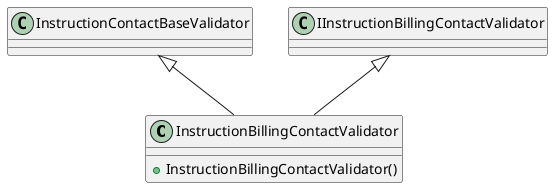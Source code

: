 @startuml
class InstructionBillingContactValidator {
'    + InstructionBillingContactValidator(contactRepository:IReadGenericRepository<Contact>, addressRepository:IReadGenericRepository<Address>, addressValidator:IAddressValidator)
    + InstructionBillingContactValidator()
}
InstructionContactBaseValidator <|-- InstructionBillingContactValidator
IInstructionBillingContactValidator <|-- InstructionBillingContactValidator
@enduml
